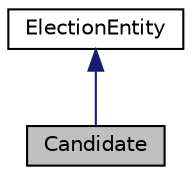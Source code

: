 digraph "Candidate"
{
 // LATEX_PDF_SIZE
  edge [fontname="Helvetica",fontsize="10",labelfontname="Helvetica",labelfontsize="10"];
  node [fontname="Helvetica",fontsize="10",shape=record];
  Node1 [label="Candidate",height=0.2,width=0.4,color="black", fillcolor="grey75", style="filled", fontcolor="black",tooltip="File name: Candidate.h. Description: Contains method signatures and attributes for the Candidate clas..."];
  Node2 -> Node1 [dir="back",color="midnightblue",fontsize="10",style="solid",fontname="Helvetica"];
  Node2 [label="ElectionEntity",height=0.2,width=0.4,color="black", fillcolor="white", style="filled",URL="$classElectionEntity.html",tooltip="File name: ElectionEntity.h. Description: Contains method signatures and attributes for the ElectionE..."];
}
